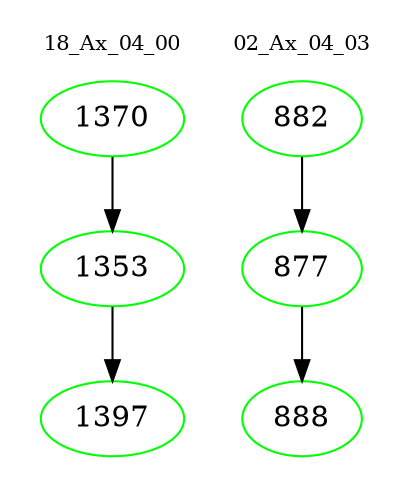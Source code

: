 digraph{
subgraph cluster_0 {
color = white
label = "18_Ax_04_00";
fontsize=10;
T0_1370 [label="1370", color="green"]
T0_1370 -> T0_1353 [color="black"]
T0_1353 [label="1353", color="green"]
T0_1353 -> T0_1397 [color="black"]
T0_1397 [label="1397", color="green"]
}
subgraph cluster_1 {
color = white
label = "02_Ax_04_03";
fontsize=10;
T1_882 [label="882", color="green"]
T1_882 -> T1_877 [color="black"]
T1_877 [label="877", color="green"]
T1_877 -> T1_888 [color="black"]
T1_888 [label="888", color="green"]
}
}
